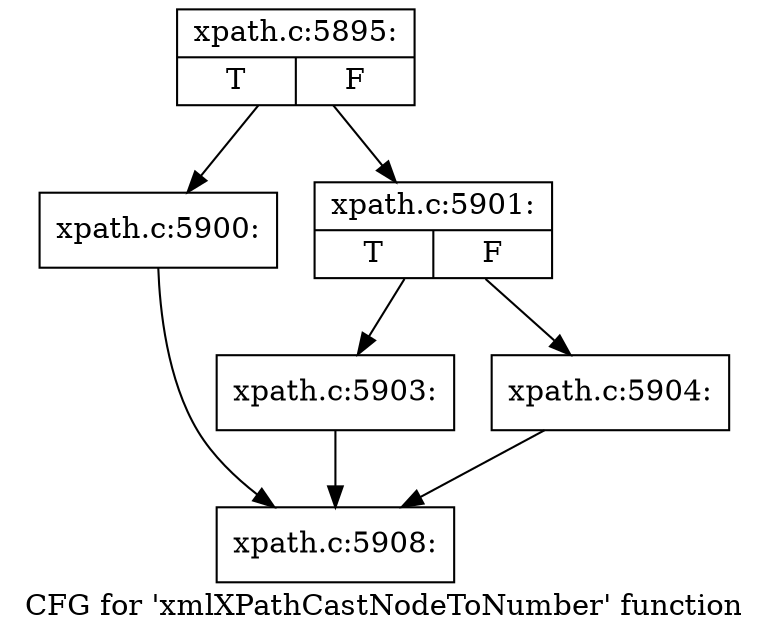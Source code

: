 digraph "CFG for 'xmlXPathCastNodeToNumber' function" {
	label="CFG for 'xmlXPathCastNodeToNumber' function";

	Node0x55e6b2534c00 [shape=record,label="{xpath.c:5895:|{<s0>T|<s1>F}}"];
	Node0x55e6b2534c00 -> Node0x55e6b2536940;
	Node0x55e6b2534c00 -> Node0x55e6b2536990;
	Node0x55e6b2536940 [shape=record,label="{xpath.c:5900:}"];
	Node0x55e6b2536940 -> Node0x55e6b2534e80;
	Node0x55e6b2536990 [shape=record,label="{xpath.c:5901:|{<s0>T|<s1>F}}"];
	Node0x55e6b2536990 -> Node0x55e6b2534730;
	Node0x55e6b2536990 -> Node0x55e6b2534690;
	Node0x55e6b2534730 [shape=record,label="{xpath.c:5903:}"];
	Node0x55e6b2534730 -> Node0x55e6b2534e80;
	Node0x55e6b2534690 [shape=record,label="{xpath.c:5904:}"];
	Node0x55e6b2534690 -> Node0x55e6b2534e80;
	Node0x55e6b2534e80 [shape=record,label="{xpath.c:5908:}"];
}
